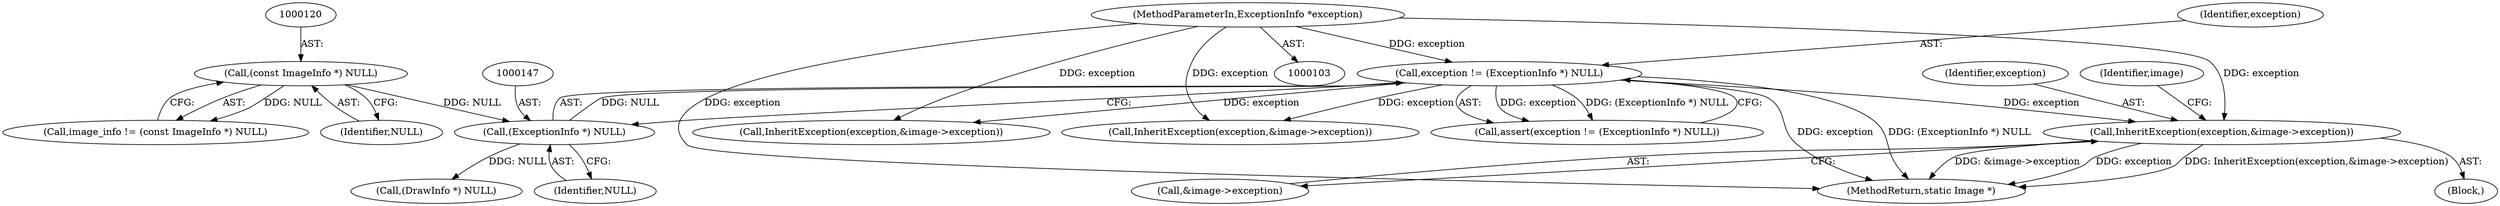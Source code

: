 digraph "0_ImageMagick_aeff00de228bc5a158c2a975ab47845d8a1db456_0@pointer" {
"1000752" [label="(Call,InheritException(exception,&image->exception))"];
"1000144" [label="(Call,exception != (ExceptionInfo *) NULL)"];
"1000105" [label="(MethodParameterIn,ExceptionInfo *exception)"];
"1000146" [label="(Call,(ExceptionInfo *) NULL)"];
"1000119" [label="(Call,(const ImageInfo *) NULL)"];
"1000752" [label="(Call,InheritException(exception,&image->exception))"];
"1000753" [label="(Identifier,exception)"];
"1000143" [label="(Call,assert(exception != (ExceptionInfo *) NULL))"];
"1000608" [label="(Call,InheritException(exception,&image->exception))"];
"1000119" [label="(Call,(const ImageInfo *) NULL)"];
"1000191" [label="(Call,(DrawInfo *) NULL)"];
"1000754" [label="(Call,&image->exception)"];
"1000105" [label="(MethodParameterIn,ExceptionInfo *exception)"];
"1000145" [label="(Identifier,exception)"];
"1000854" [label="(MethodReturn,static Image *)"];
"1000144" [label="(Call,exception != (ExceptionInfo *) NULL)"];
"1000117" [label="(Call,image_info != (const ImageInfo *) NULL)"];
"1000146" [label="(Call,(ExceptionInfo *) NULL)"];
"1000121" [label="(Identifier,NULL)"];
"1000747" [label="(Block,)"];
"1000733" [label="(Call,InheritException(exception,&image->exception))"];
"1000148" [label="(Identifier,NULL)"];
"1000759" [label="(Identifier,image)"];
"1000752" -> "1000747"  [label="AST: "];
"1000752" -> "1000754"  [label="CFG: "];
"1000753" -> "1000752"  [label="AST: "];
"1000754" -> "1000752"  [label="AST: "];
"1000759" -> "1000752"  [label="CFG: "];
"1000752" -> "1000854"  [label="DDG: &image->exception"];
"1000752" -> "1000854"  [label="DDG: exception"];
"1000752" -> "1000854"  [label="DDG: InheritException(exception,&image->exception)"];
"1000144" -> "1000752"  [label="DDG: exception"];
"1000105" -> "1000752"  [label="DDG: exception"];
"1000144" -> "1000143"  [label="AST: "];
"1000144" -> "1000146"  [label="CFG: "];
"1000145" -> "1000144"  [label="AST: "];
"1000146" -> "1000144"  [label="AST: "];
"1000143" -> "1000144"  [label="CFG: "];
"1000144" -> "1000854"  [label="DDG: exception"];
"1000144" -> "1000854"  [label="DDG: (ExceptionInfo *) NULL"];
"1000144" -> "1000143"  [label="DDG: exception"];
"1000144" -> "1000143"  [label="DDG: (ExceptionInfo *) NULL"];
"1000105" -> "1000144"  [label="DDG: exception"];
"1000146" -> "1000144"  [label="DDG: NULL"];
"1000144" -> "1000608"  [label="DDG: exception"];
"1000144" -> "1000733"  [label="DDG: exception"];
"1000105" -> "1000103"  [label="AST: "];
"1000105" -> "1000854"  [label="DDG: exception"];
"1000105" -> "1000608"  [label="DDG: exception"];
"1000105" -> "1000733"  [label="DDG: exception"];
"1000146" -> "1000148"  [label="CFG: "];
"1000147" -> "1000146"  [label="AST: "];
"1000148" -> "1000146"  [label="AST: "];
"1000119" -> "1000146"  [label="DDG: NULL"];
"1000146" -> "1000191"  [label="DDG: NULL"];
"1000119" -> "1000117"  [label="AST: "];
"1000119" -> "1000121"  [label="CFG: "];
"1000120" -> "1000119"  [label="AST: "];
"1000121" -> "1000119"  [label="AST: "];
"1000117" -> "1000119"  [label="CFG: "];
"1000119" -> "1000117"  [label="DDG: NULL"];
}
